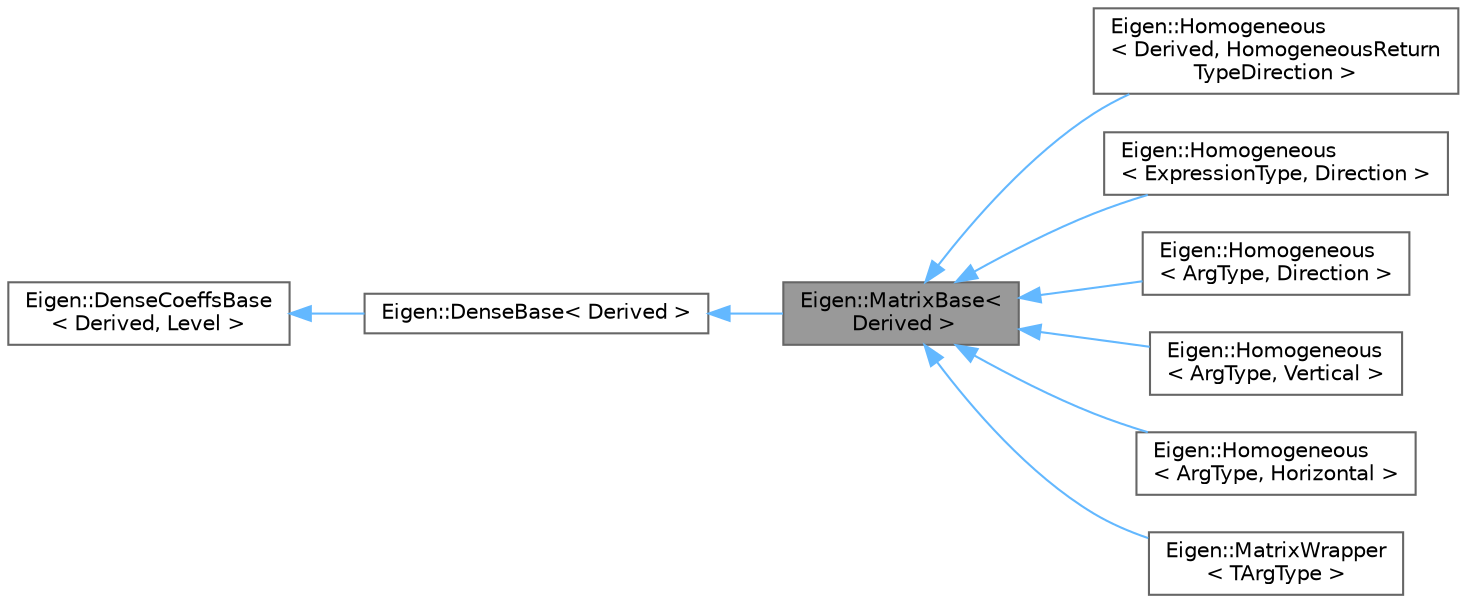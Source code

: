 digraph "Eigen::MatrixBase&lt; Derived &gt;"
{
 // LATEX_PDF_SIZE
  bgcolor="transparent";
  edge [fontname=Helvetica,fontsize=10,labelfontname=Helvetica,labelfontsize=10];
  node [fontname=Helvetica,fontsize=10,shape=box,height=0.2,width=0.4];
  rankdir="LR";
  Node1 [id="Node000001",label="Eigen::MatrixBase\<\l Derived \>",height=0.2,width=0.4,color="gray40", fillcolor="grey60", style="filled", fontcolor="black",tooltip="Base class for all dense matrices, vectors, and expressions"];
  Node2 -> Node1 [id="edge1_Node000001_Node000002",dir="back",color="steelblue1",style="solid",tooltip=" "];
  Node2 [id="Node000002",label="Eigen::DenseBase\< Derived \>",height=0.2,width=0.4,color="gray40", fillcolor="white", style="filled",URL="$class_eigen_1_1_dense_base.html",tooltip="Base class for all dense matrices, vectors, and arrays"];
  Node3 -> Node2 [id="edge2_Node000002_Node000003",dir="back",color="steelblue1",style="solid",tooltip=" "];
  Node3 [id="Node000003",label="Eigen::DenseCoeffsBase\l\< Derived, Level \>",height=0.2,width=0.4,color="gray40", fillcolor="white", style="filled",URL="$class_eigen_1_1_dense_coeffs_base.html",tooltip=" "];
  Node1 -> Node4 [id="edge3_Node000001_Node000004",dir="back",color="steelblue1",style="solid",tooltip=" "];
  Node4 [id="Node000004",label="Eigen::Homogeneous\l\< Derived, HomogeneousReturn\lTypeDirection \>",height=0.2,width=0.4,color="gray40", fillcolor="white", style="filled",URL="$class_eigen_1_1_homogeneous.html",tooltip=" "];
  Node1 -> Node5 [id="edge4_Node000001_Node000005",dir="back",color="steelblue1",style="solid",tooltip=" "];
  Node5 [id="Node000005",label="Eigen::Homogeneous\l\< ExpressionType, Direction \>",height=0.2,width=0.4,color="gray40", fillcolor="white", style="filled",URL="$class_eigen_1_1_homogeneous.html",tooltip=" "];
  Node1 -> Node6 [id="edge5_Node000001_Node000006",dir="back",color="steelblue1",style="solid",tooltip=" "];
  Node6 [id="Node000006",label="Eigen::Homogeneous\l\< ArgType, Direction \>",height=0.2,width=0.4,color="gray40", fillcolor="white", style="filled",URL="$class_eigen_1_1_homogeneous.html",tooltip=" "];
  Node1 -> Node7 [id="edge6_Node000001_Node000007",dir="back",color="steelblue1",style="solid",tooltip=" "];
  Node7 [id="Node000007",label="Eigen::Homogeneous\l\< ArgType, Vertical \>",height=0.2,width=0.4,color="gray40", fillcolor="white", style="filled",URL="$class_eigen_1_1_homogeneous.html",tooltip=" "];
  Node1 -> Node8 [id="edge7_Node000001_Node000008",dir="back",color="steelblue1",style="solid",tooltip=" "];
  Node8 [id="Node000008",label="Eigen::Homogeneous\l\< ArgType, Horizontal \>",height=0.2,width=0.4,color="gray40", fillcolor="white", style="filled",URL="$class_eigen_1_1_homogeneous.html",tooltip=" "];
  Node1 -> Node9 [id="edge8_Node000001_Node000009",dir="back",color="steelblue1",style="solid",tooltip=" "];
  Node9 [id="Node000009",label="Eigen::MatrixWrapper\l\< TArgType \>",height=0.2,width=0.4,color="gray40", fillcolor="white", style="filled",URL="$class_eigen_1_1_matrix_wrapper.html",tooltip=" "];
}
